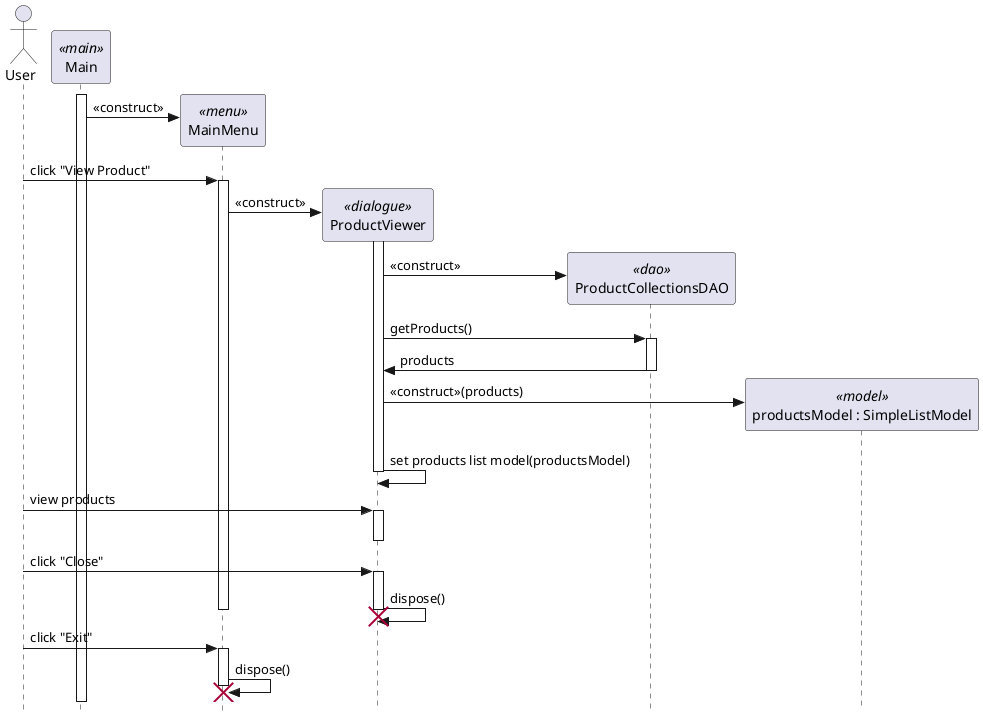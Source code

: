 @startuml
skinparam style strictuml

actor "User" as user
participant "Main" as main <<main>>
main++

create "MainMenu" as menu <<menu>>
main -> menu : <<construct>>


user -> menu++ : click "View Product"
create "ProductViewer" as viewer <<dialogue>>
menu -> viewer++ : <<construct>>

create "ProductCollectionsDAO" as dao <<dao>>
viewer -> dao : <<construct>>
viewer -> dao++ : getProducts()
viewer <- dao-- : products

create "productsModel : SimpleListModel" as listModel <<model>>
viewer -> listModel : <<construct>>(products)

viewer -> viewer-- : set products list model(productsModel)

user -> viewer++ : view products
viewer--

user -> viewer++ : click "Close"
viewer -> viewer-- : dispose()
destroy viewer
menu--

user -> menu++ : click "Exit"
menu -> menu : dispose()
destroy menu


@enduml
